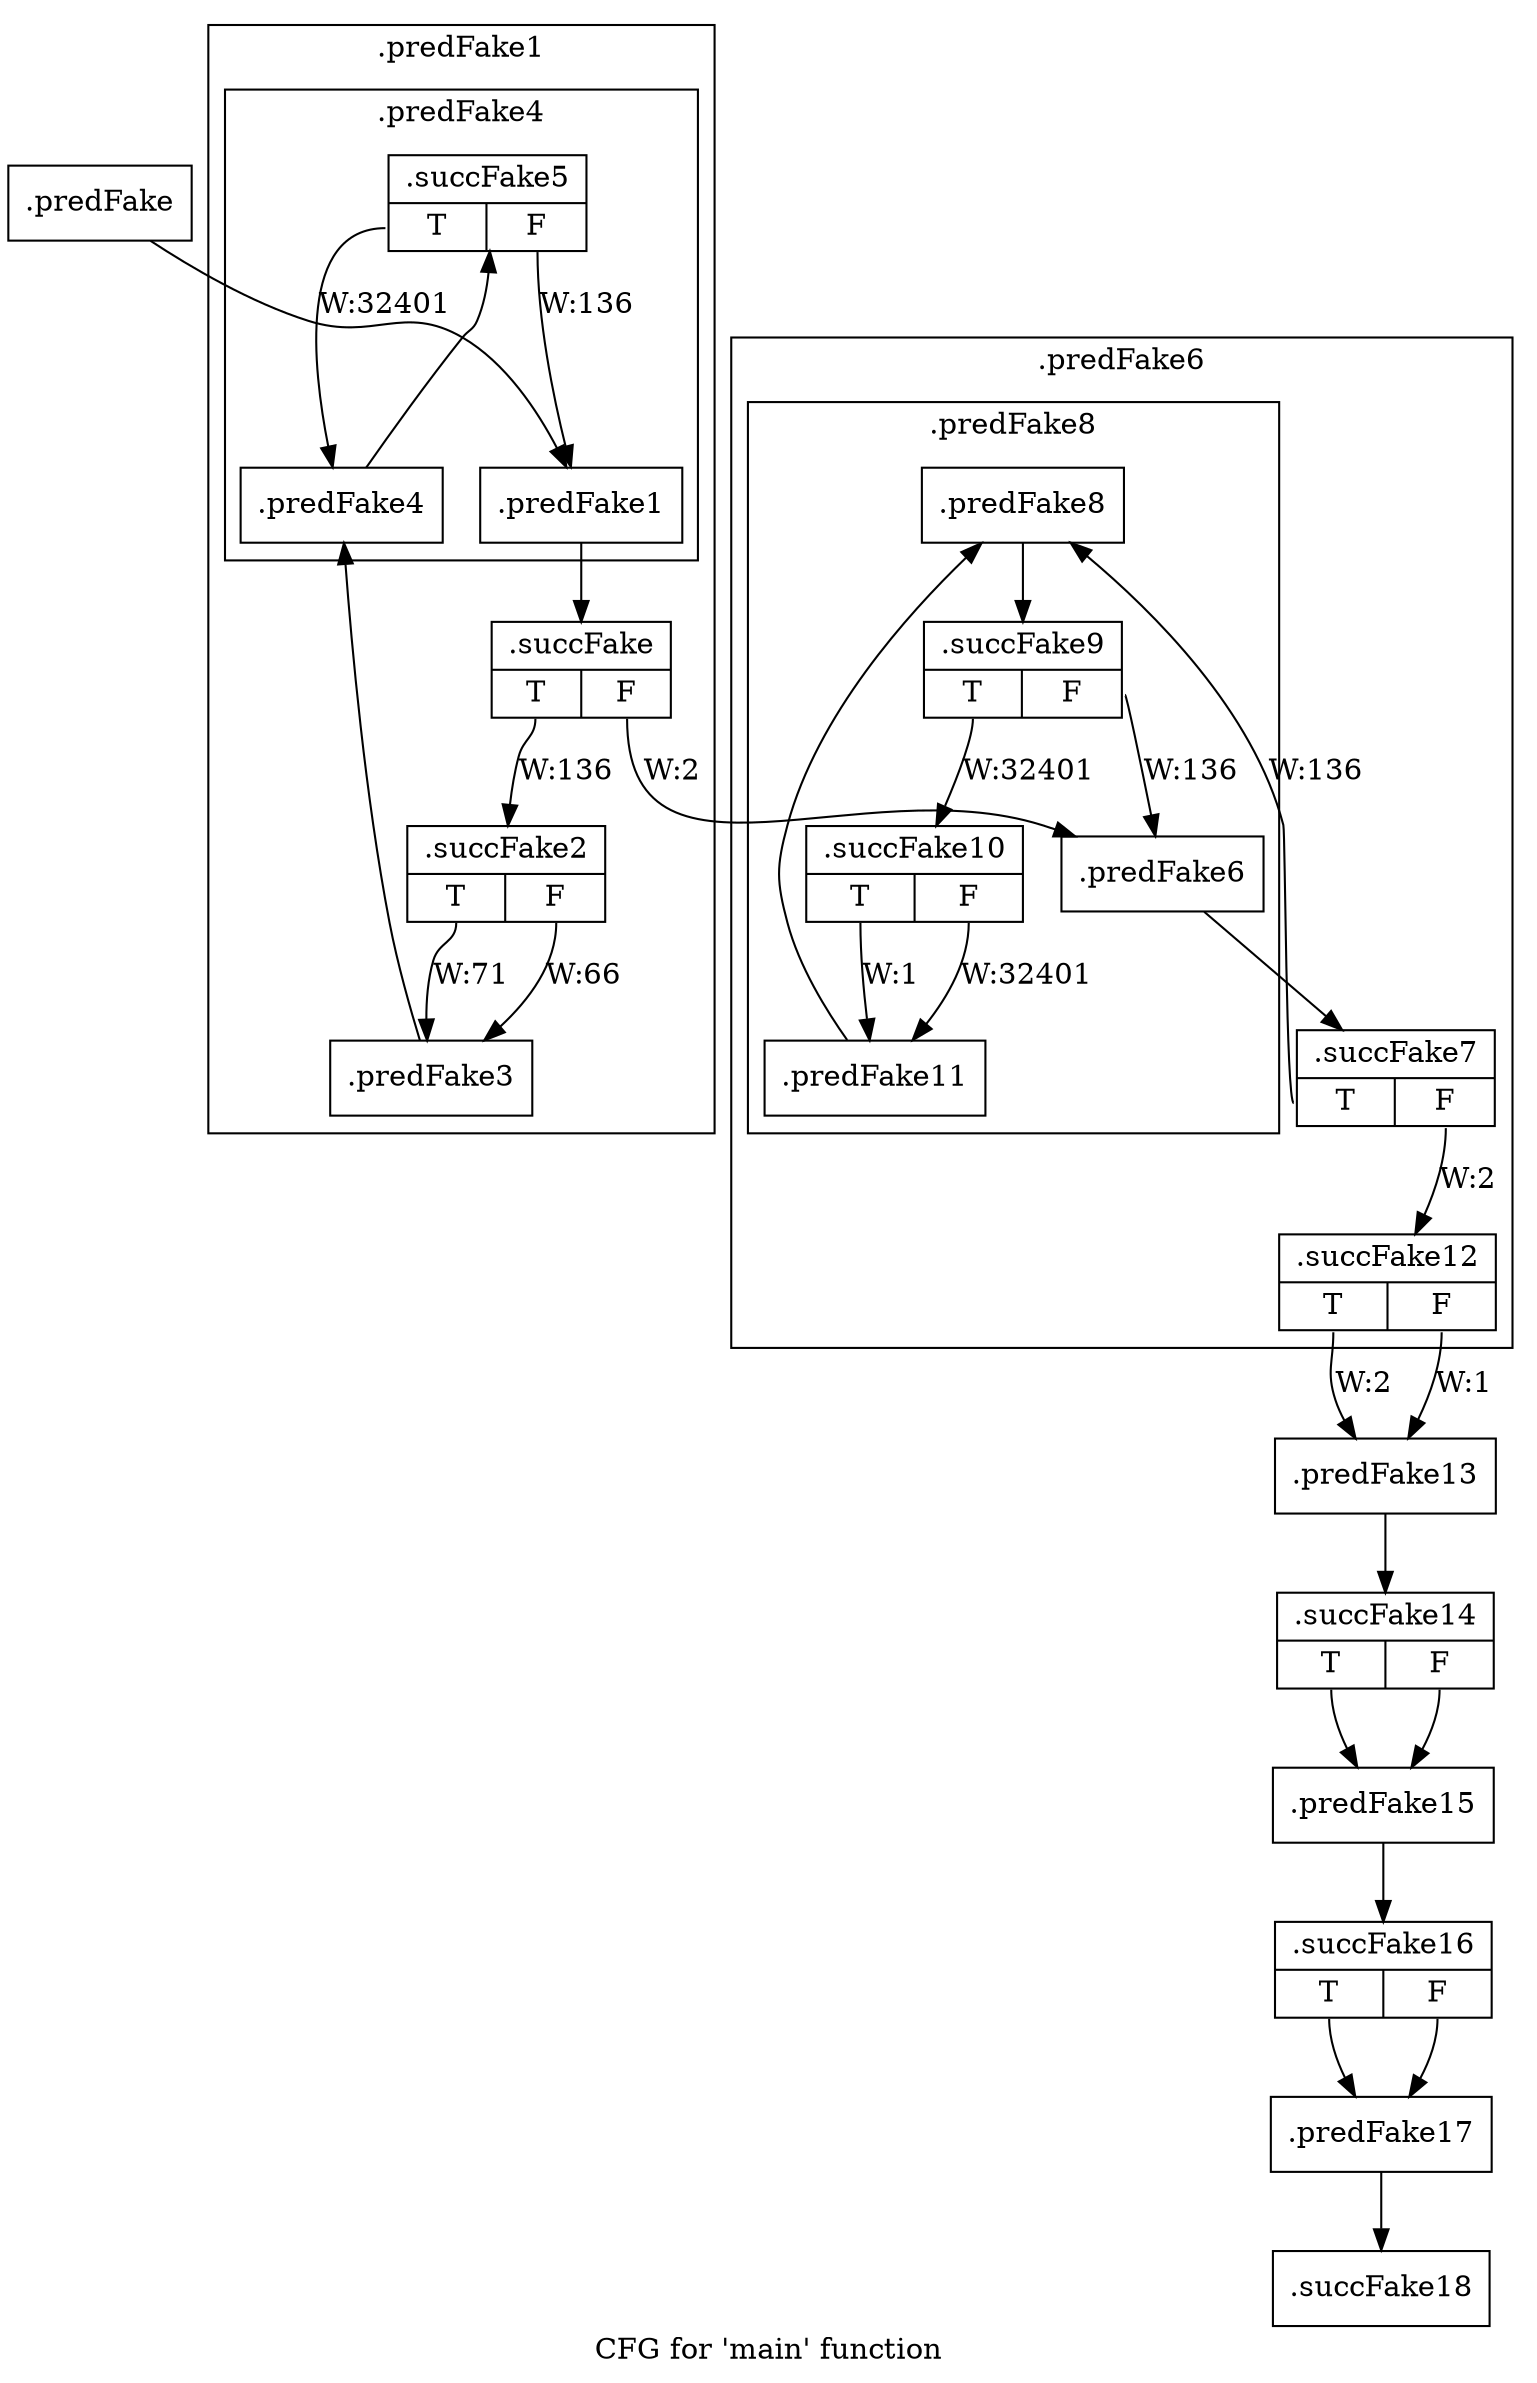 digraph "CFG for 'main' function" {
	label="CFG for 'main' function";

	Node0x3a6f3c0 [shape=record,filename="",linenumber="",label="{.predFake}"];
	Node0x3a6f3c0 -> Node0x3a97490[ callList="" memoryops="" filename="../../../../convolution_test.cpp" execusionnum="1"];
	Node0x3b3c1d0 [shape=record,filename="../../../../convolution_test.cpp",linenumber="70",label="{.succFake12|{<s0>T|<s1>F}}"];
	Node0x3b3c1d0:s0 -> Node0x3a99c10[label="W:2" callList="" memoryops="" filename="../../../../convolution_test.cpp" execusionnum="1"];
	Node0x3b3c1d0:s1 -> Node0x3a99c10[label="W:1" callList="" memoryops="" filename="../../../../convolution_test.cpp" execusionnum="0"];
	Node0x3a99c10 [shape=record,filename="../../../../convolution_test.cpp",linenumber="79",label="{.predFake13}"];
	Node0x3a99c10 -> Node0x3b3c910[ callList="" memoryops="" filename="../../../../convolution_test.cpp" execusionnum="1"];
	Node0x3b3c910 [shape=record,filename="../../../../convolution_test.cpp",linenumber="79",label="{.succFake14|{<s0>T|<s1>F}}"];
	Node0x3b3c910:s0 -> Node0x3a99cb0;
	Node0x3b3c910:s1 -> Node0x3a99cb0[ callList="" memoryops="" filename="../../../../convolution_test.cpp" execusionnum="1"];
	Node0x3a99cb0 [shape=record,filename="../../../../convolution_test.cpp",linenumber="80",label="{.predFake15}"];
	Node0x3a99cb0 -> Node0x3b3cad0[ callList="" memoryops="" filename="../../../../convolution_test.cpp" execusionnum="2"];
	Node0x3b3cad0 [shape=record,filename="../../../../convolution_test.cpp",linenumber="80",label="{.succFake16|{<s0>T|<s1>F}}"];
	Node0x3b3cad0:s0 -> Node0x3a9a200;
	Node0x3b3cad0:s1 -> Node0x3a9a200[ callList="" memoryops="" filename="../../../../convolution_test.cpp" execusionnum="2"];
	Node0x3a9a200 [shape=record,filename="../../../../convolution_test.cpp",linenumber="82",label="{.predFake17}"];
	Node0x3a9a200 -> Node0x3b3cc90[ callList="" memoryops="" filename="../../../../convolution_test.cpp" execusionnum="0"];
	Node0x3b3cc90 [shape=record,filename="../../../../convolution_test.cpp",linenumber="83",label="{.succFake18}"];
subgraph cluster_0 {
	label=".predFake6";
	tripcount="135";
	invocationtime="2";

subgraph cluster_0_0 {
	label=".predFake8";
	tripcount="32400";
	invocationtime="136";

	Node0x3a99030 [shape=record,filename="../../../../convolution_test.cpp",linenumber="55",label="{.predFake8}"];
	Node0x3a99030 -> Node0x3b3bfe0[ callList="" memoryops="" filename="../../../../convolution_test.cpp" execusionnum="32535"];
	Node0x3a995b0 [shape=record,filename="../../../../convolution_test.cpp",linenumber="66",label="{.predFake11}"];
	Node0x3a995b0 -> Node0x3a99030[ callList="" memoryops="" filename="../../../../convolution_test.cpp" execusionnum="32400"];
	Node0x3b3bfe0 [shape=record,filename="../../../../convolution_test.cpp",linenumber="55",label="{.succFake9|{<s0>T|<s1>F}}"];
	Node0x3b3bfe0:s0 -> Node0x3b3c090[label="W:32401" callList="" memoryops="" filename="../../../../convolution_test.cpp" execusionnum="32400"];
	Node0x3b3bfe0:s1 -> Node0x3a98f90[label="W:136" callList="" memoryops="" filename="../../../../convolution_test.cpp" execusionnum="135"];
	Node0x3b3c090 [shape=record,filename="../../../../convolution_test.cpp",linenumber="58",label="{.succFake10|{<s0>T|<s1>F}}"];
	Node0x3b3c090:s0 -> Node0x3a995b0[label="W:1" callList="" memoryops="" filename="../../../../convolution_test.cpp" execusionnum="0"];
	Node0x3b3c090:s1 -> Node0x3a995b0[label="W:32401"];
}
	Node0x3a98f90 [shape=record,filename="../../../../convolution_test.cpp",linenumber="54",label="{.predFake6}"];
	Node0x3a98f90 -> Node0x3b381f0[ callList="" memoryops="" filename="../../../../convolution_test.cpp" execusionnum="136"];
	Node0x3b381f0 [shape=record,filename="../../../../convolution_test.cpp",linenumber="54",label="{.succFake7|{<s0>T|<s1>F}}"];
	Node0x3b381f0:s0 -> Node0x3a99030[label="W:136" callList="" memoryops="" filename="../../../../convolution_test.cpp" execusionnum="135"];
	Node0x3b381f0:s1 -> Node0x3b3c1d0[label="W:2" callList="" memoryops="" filename="../../../../convolution_test.cpp" execusionnum="1"];
}
subgraph cluster_1 {
	label=".predFake1";
	tripcount="135";
	invocationtime="1";

subgraph cluster_1_0 {
	label=".predFake4";
	tripcount="32400";
	invocationtime="-1";

	Node0x3a98940 [shape=record,filename="../../../../convolution_test.cpp",linenumber="43",label="{.predFake4}"];
	Node0x3a98940 -> Node0x3b3bb90[ callList="" memoryops="" filename="../../../../convolution_test.cpp" execusionnum="32535"];
	Node0x3b3bb90 [shape=record,filename="../../../../convolution_test.cpp",linenumber="43",label="{.succFake5|{<s0>T|<s1>F}}"];
	Node0x3b3bb90:s0 -> Node0x3a98940[label="W:32401" callList="" memoryops="" filename="../../../../convolution_test.cpp" execusionnum="32400"];
	Node0x3b3bb90:s1 -> Node0x3a97490[label="W:136" callList="" memoryops="" filename="../../../../convolution_test.cpp" execusionnum="135"];
}
	Node0x3a97490 [shape=record,filename="../../../../convolution_test.cpp",linenumber="36",label="{.predFake1}"];
	Node0x3a97490 -> Node0x3b384c0[ callList="" memoryops="" filename="../../../../convolution_test.cpp" execusionnum="136"];
	Node0x3a988f0 [shape=record,filename="../../../../convolution_test.cpp",linenumber="43",label="{.predFake3}"];
	Node0x3a988f0 -> Node0x3a98940[ callList="" memoryops="" filename="../../../../convolution_test.cpp" execusionnum="135"];
	Node0x3b384c0 [shape=record,filename="../../../../convolution_test.cpp",linenumber="36",label="{.succFake|{<s0>T|<s1>F}}"];
	Node0x3b384c0:s0 -> Node0x3b38510[label="W:136" callList="" memoryops="" filename="../../../../convolution_test.cpp" execusionnum="135"];
	Node0x3b384c0:s1 -> Node0x3a98f90[label="W:2" callList="_Z16filter11x11_origiiPKjPj:50; 1:52" memoryops="" filename="../../../../convolution_test.cpp" execusionnum="1"];
	Node0x3b38510 [shape=record,filename="../../../../convolution_test.cpp",linenumber="38",label="{.succFake2|{<s0>T|<s1>F}}"];
	Node0x3b38510:s0 -> Node0x3a988f0[label="W:71" callList="" memoryops="; ; " filename="../../../../convolution_test.cpp" execusionnum="70"];
	Node0x3b38510:s1 -> Node0x3a988f0[label="W:66" callList="" memoryops="; ; " filename="../../../../convolution_test.cpp" execusionnum="65"];
}
}
